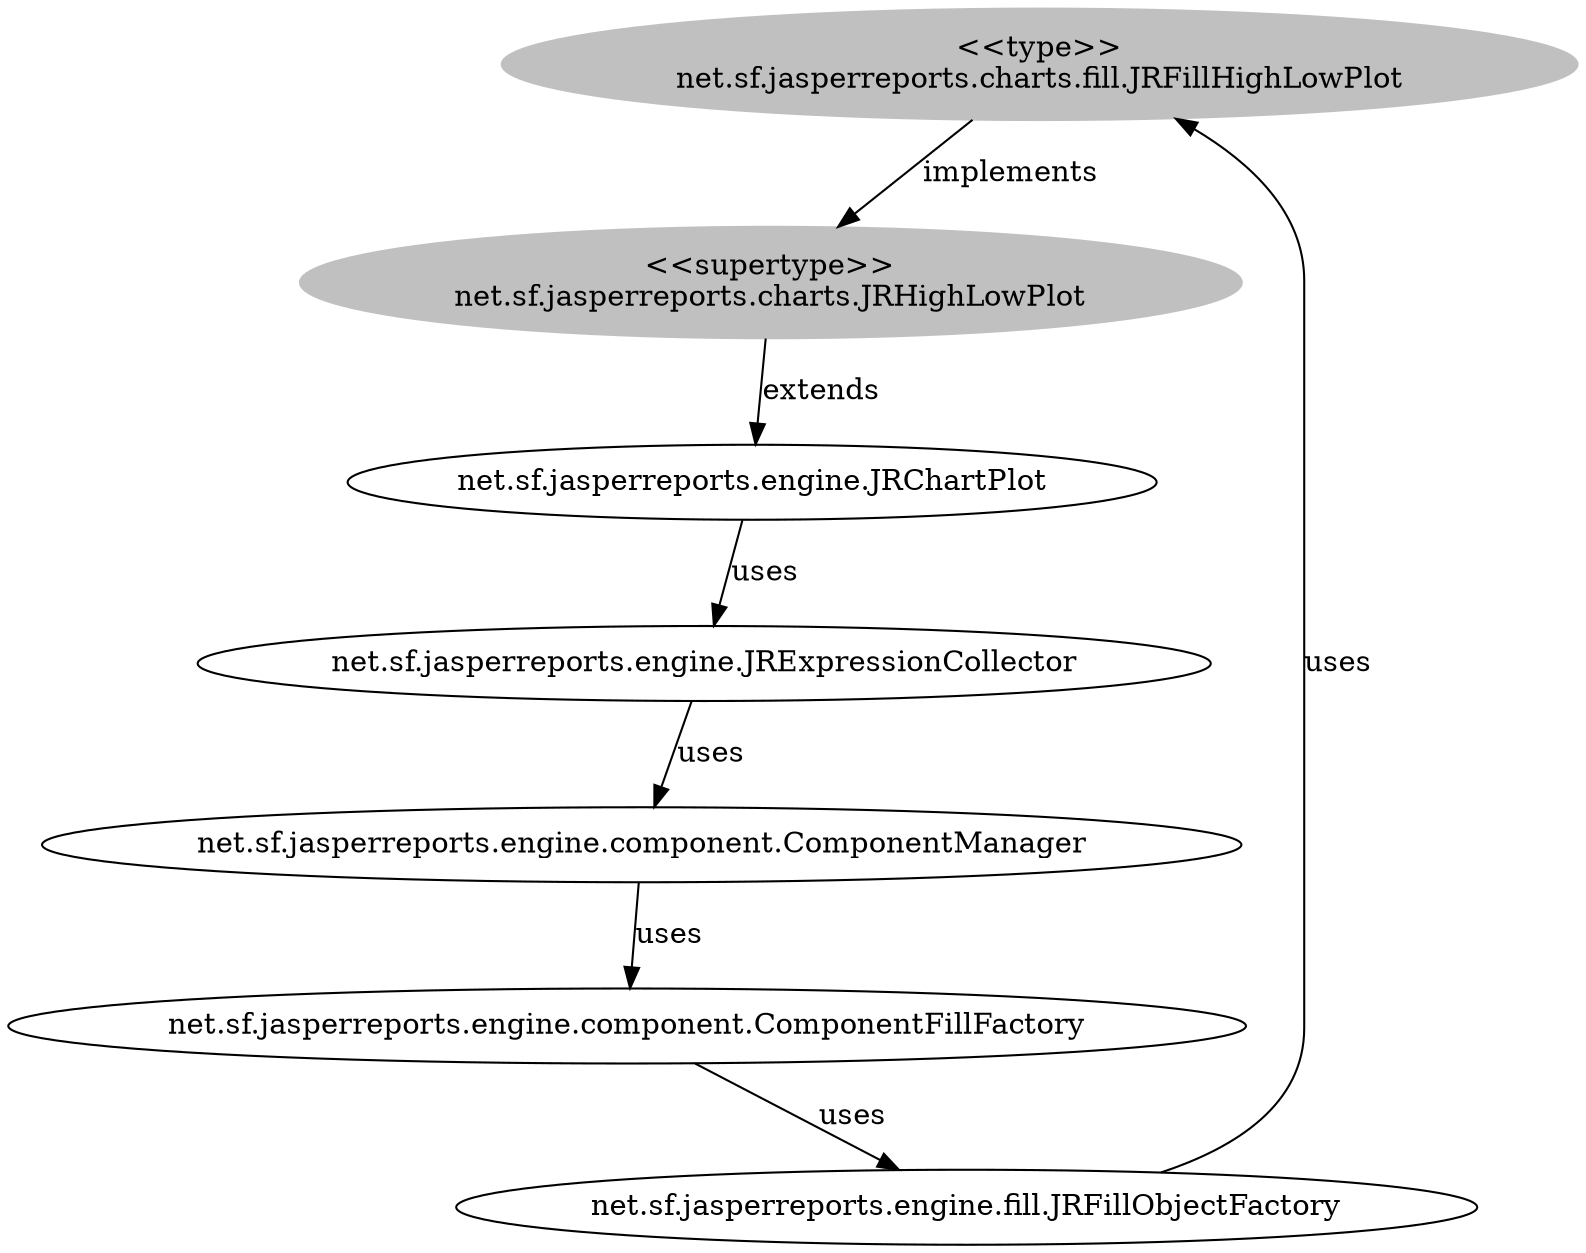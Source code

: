 digraph stk {
	net_sf_jasperreports_charts_fill_JRFillHighLowPlot [label="<<type>>
net.sf.jasperreports.charts.fill.JRFillHighLowPlot",style=filled,color="grey"];
	net_sf_jasperreports_charts_JRHighLowPlot [label="<<supertype>>
net.sf.jasperreports.charts.JRHighLowPlot",style=filled,color="grey"];
	net_sf_jasperreports_engine_component_ComponentManager [label="net.sf.jasperreports.engine.component.ComponentManager"];
	net_sf_jasperreports_engine_component_ComponentFillFactory [label="net.sf.jasperreports.engine.component.ComponentFillFactory"];
	net_sf_jasperreports_engine_JRExpressionCollector [label="net.sf.jasperreports.engine.JRExpressionCollector"];
	net_sf_jasperreports_engine_fill_JRFillObjectFactory [label="net.sf.jasperreports.engine.fill.JRFillObjectFactory"];
	net_sf_jasperreports_engine_JRChartPlot [label="net.sf.jasperreports.engine.JRChartPlot"];
	net_sf_jasperreports_charts_fill_JRFillHighLowPlot -> net_sf_jasperreports_charts_JRHighLowPlot [label=implements];
	net_sf_jasperreports_charts_JRHighLowPlot -> net_sf_jasperreports_engine_JRChartPlot [label=extends];
	net_sf_jasperreports_engine_JRChartPlot -> net_sf_jasperreports_engine_JRExpressionCollector [label=uses];
	net_sf_jasperreports_engine_JRExpressionCollector -> net_sf_jasperreports_engine_component_ComponentManager [label=uses];
	net_sf_jasperreports_engine_component_ComponentManager -> net_sf_jasperreports_engine_component_ComponentFillFactory [label=uses];
	net_sf_jasperreports_engine_component_ComponentFillFactory -> net_sf_jasperreports_engine_fill_JRFillObjectFactory [label=uses];
	net_sf_jasperreports_engine_fill_JRFillObjectFactory -> net_sf_jasperreports_charts_fill_JRFillHighLowPlot [label=uses];
}
